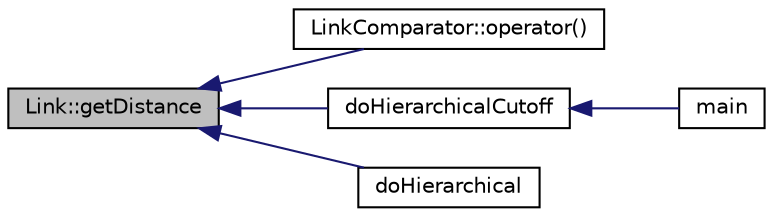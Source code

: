 digraph G
{
  edge [fontname="Helvetica",fontsize="10",labelfontname="Helvetica",labelfontsize="10"];
  node [fontname="Helvetica",fontsize="10",shape=record];
  rankdir="LR";
  Node1 [label="Link::getDistance",height=0.2,width=0.4,color="black", fillcolor="grey75", style="filled" fontcolor="black"];
  Node1 -> Node2 [dir="back",color="midnightblue",fontsize="10",style="solid",fontname="Helvetica"];
  Node2 [label="LinkComparator::operator()",height=0.2,width=0.4,color="black", fillcolor="white", style="filled",URL="$dc/d48/classLinkComparator.html#aadfeebd4979436ada2aeabf16010fc07"];
  Node1 -> Node3 [dir="back",color="midnightblue",fontsize="10",style="solid",fontname="Helvetica"];
  Node3 [label="doHierarchicalCutoff",height=0.2,width=0.4,color="black", fillcolor="white", style="filled",URL="$df/d0a/main_8cpp.html#a041ff42040932fabed9d1017ff6f5599"];
  Node3 -> Node4 [dir="back",color="midnightblue",fontsize="10",style="solid",fontname="Helvetica"];
  Node4 [label="main",height=0.2,width=0.4,color="black", fillcolor="white", style="filled",URL="$df/d0a/main_8cpp.html#a0ddf1224851353fc92bfbff6f499fa97"];
  Node1 -> Node5 [dir="back",color="midnightblue",fontsize="10",style="solid",fontname="Helvetica"];
  Node5 [label="doHierarchical",height=0.2,width=0.4,color="black", fillcolor="white", style="filled",URL="$df/d0a/main_8cpp.html#aa8858bb88fafbc366e32c8e55a575284"];
}
